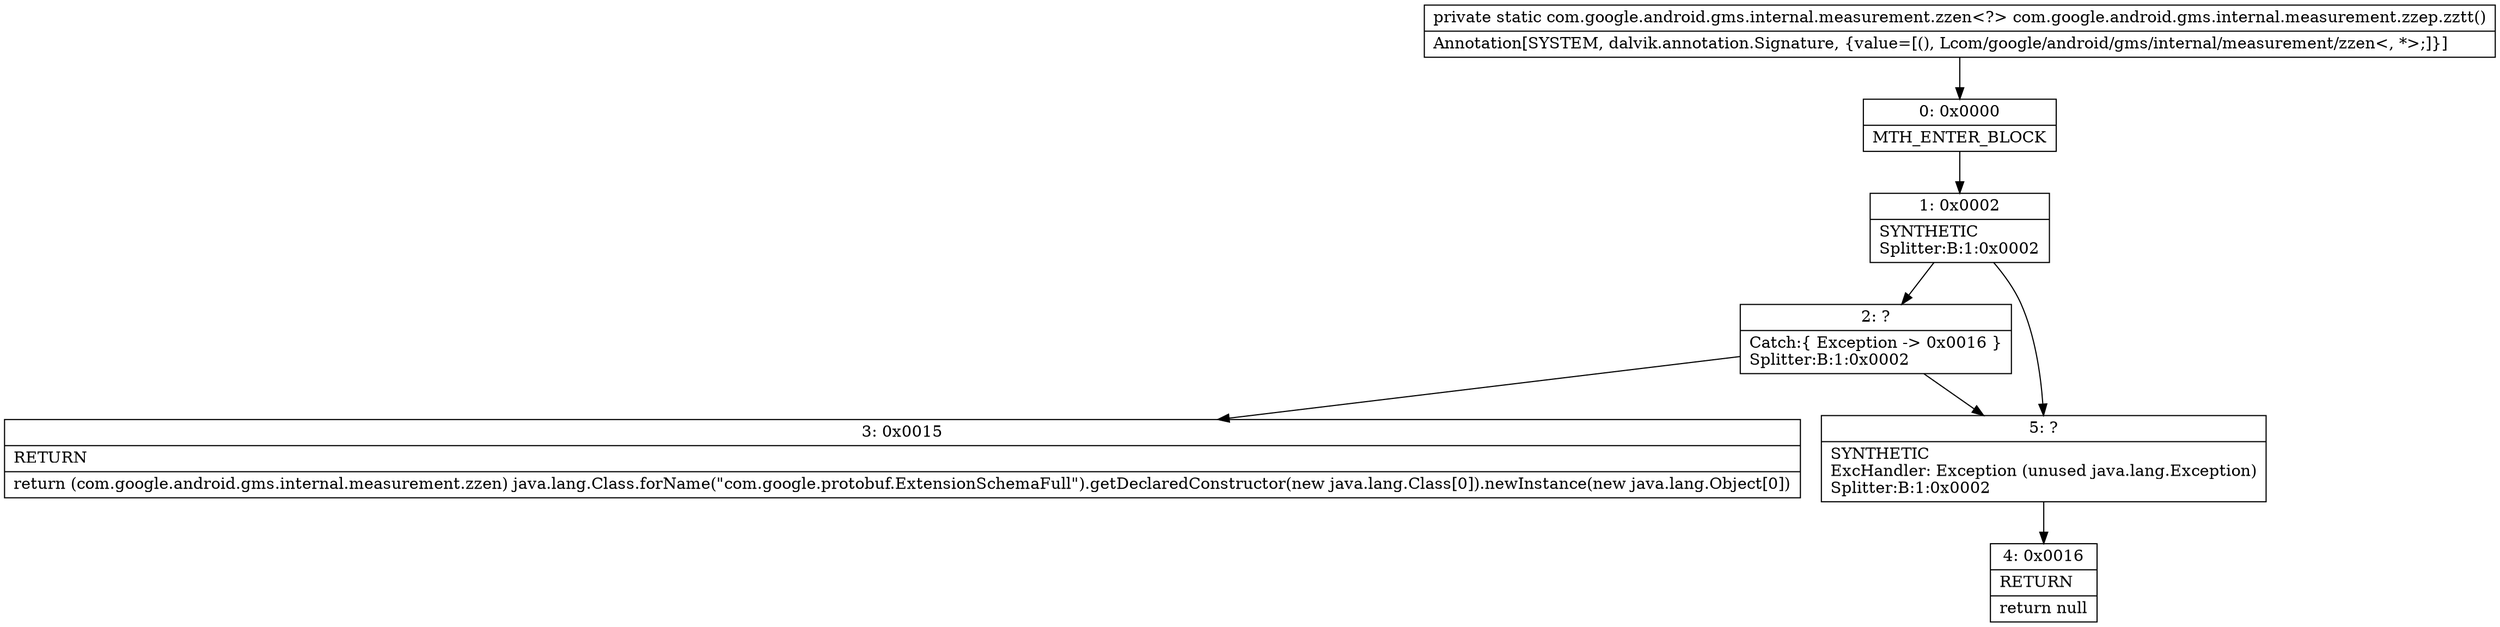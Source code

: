 digraph "CFG forcom.google.android.gms.internal.measurement.zzep.zztt()Lcom\/google\/android\/gms\/internal\/measurement\/zzen;" {
Node_0 [shape=record,label="{0\:\ 0x0000|MTH_ENTER_BLOCK\l}"];
Node_1 [shape=record,label="{1\:\ 0x0002|SYNTHETIC\lSplitter:B:1:0x0002\l}"];
Node_2 [shape=record,label="{2\:\ ?|Catch:\{ Exception \-\> 0x0016 \}\lSplitter:B:1:0x0002\l}"];
Node_3 [shape=record,label="{3\:\ 0x0015|RETURN\l|return (com.google.android.gms.internal.measurement.zzen) java.lang.Class.forName(\"com.google.protobuf.ExtensionSchemaFull\").getDeclaredConstructor(new java.lang.Class[0]).newInstance(new java.lang.Object[0])\l}"];
Node_4 [shape=record,label="{4\:\ 0x0016|RETURN\l|return null\l}"];
Node_5 [shape=record,label="{5\:\ ?|SYNTHETIC\lExcHandler: Exception (unused java.lang.Exception)\lSplitter:B:1:0x0002\l}"];
MethodNode[shape=record,label="{private static com.google.android.gms.internal.measurement.zzen\<?\> com.google.android.gms.internal.measurement.zzep.zztt()  | Annotation[SYSTEM, dalvik.annotation.Signature, \{value=[(), Lcom\/google\/android\/gms\/internal\/measurement\/zzen\<, *\>;]\}]\l}"];
MethodNode -> Node_0;
Node_0 -> Node_1;
Node_1 -> Node_2;
Node_1 -> Node_5;
Node_2 -> Node_3;
Node_2 -> Node_5;
Node_5 -> Node_4;
}

